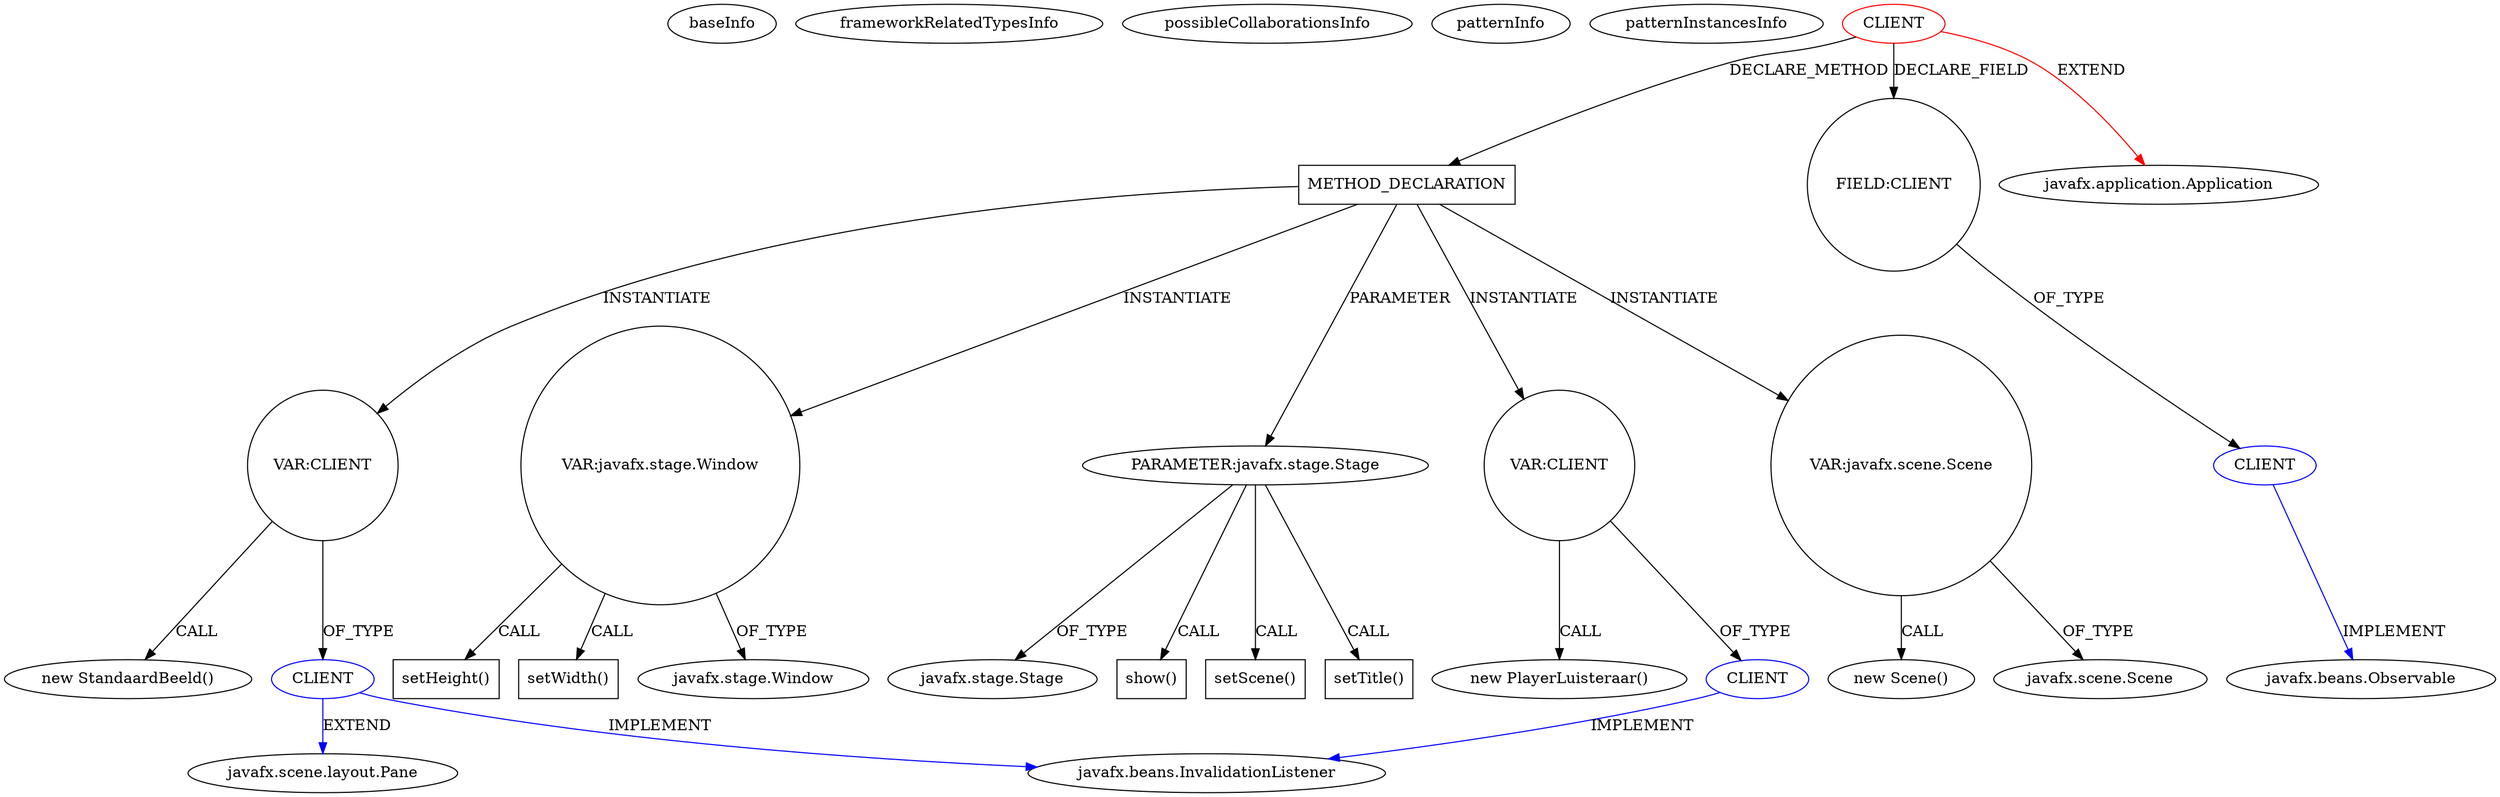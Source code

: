 digraph {
baseInfo[graphId=4467,category="pattern",isAnonymous=false,possibleRelation=true]
frameworkRelatedTypesInfo[0="javafx.application.Application"]
possibleCollaborationsInfo[0="4467~FIELD_TYPE_DECLARATION-~javafx.application.Application ~javafx.beans.Observable ~false~false",1="4467~INSTANTIATION-CLIENT_METHOD_DECLARATION-~javafx.application.Application ~javafx.beans.InvalidationListener javafx.scene.layout.Pane ~false~false",2="4467~INSTANTIATION-CLIENT_METHOD_DECLARATION-~javafx.application.Application ~javafx.beans.InvalidationListener ~false~false"]
patternInfo[frequency=2.0,patternRootClient=0]
patternInstancesInfo[0="sebbafer-Sebanana~/sebbafer-Sebanana/Sebanana-master/src/sebanana/Test3.java~Test3~4107",1="sebbafer-Sebanana~/sebbafer-Sebanana/Sebanana-master/src/sebanana/Test4.java~Test4~4110"]
15[label="new StandaardBeeld()",vertexType="CONSTRUCTOR_CALL",isFrameworkType=false]
16[label="VAR:CLIENT",vertexType="VARIABLE_EXPRESION",isFrameworkType=false,shape=circle]
7[label="METHOD_DECLARATION",vertexType="CLIENT_METHOD_DECLARATION",isFrameworkType=false,shape=box]
40[label="VAR:javafx.stage.Window",vertexType="VARIABLE_EXPRESION",isFrameworkType=false,shape=circle]
44[label="setHeight()",vertexType="INSIDE_CALL",isFrameworkType=false,shape=box]
0[label="CLIENT",vertexType="ROOT_CLIENT_CLASS_DECLARATION",isFrameworkType=false,color=red]
8[label="PARAMETER:javafx.stage.Stage",vertexType="PARAMETER_DECLARATION",isFrameworkType=false]
2[label="FIELD:CLIENT",vertexType="FIELD_DECLARATION",isFrameworkType=false,shape=circle]
21[label="VAR:CLIENT",vertexType="VARIABLE_EXPRESION",isFrameworkType=false,shape=circle]
20[label="new PlayerLuisteraar()",vertexType="CONSTRUCTOR_CALL",isFrameworkType=false]
9[label="javafx.stage.Stage",vertexType="FRAMEWORK_CLASS_TYPE",isFrameworkType=false]
46[label="show()",vertexType="INSIDE_CALL",isFrameworkType=false,shape=box]
1[label="javafx.application.Application",vertexType="FRAMEWORK_CLASS_TYPE",isFrameworkType=false]
41[label="setWidth()",vertexType="INSIDE_CALL",isFrameworkType=false,shape=box]
42[label="javafx.stage.Window",vertexType="FRAMEWORK_CLASS_TYPE",isFrameworkType=false]
36[label="setScene()",vertexType="INSIDE_CALL",isFrameworkType=false,shape=box]
11[label="setTitle()",vertexType="INSIDE_CALL",isFrameworkType=false,shape=box]
38[label="VAR:javafx.scene.Scene",vertexType="VARIABLE_EXPRESION",isFrameworkType=false,shape=circle]
37[label="new Scene()",vertexType="CONSTRUCTOR_CALL",isFrameworkType=false]
39[label="javafx.scene.Scene",vertexType="FRAMEWORK_CLASS_TYPE",isFrameworkType=false]
3[label="CLIENT",vertexType="REFERENCE_CLIENT_CLASS_DECLARATION",isFrameworkType=false,color=blue]
4[label="javafx.beans.Observable",vertexType="FRAMEWORK_INTERFACE_TYPE",isFrameworkType=false]
17[label="CLIENT",vertexType="REFERENCE_CLIENT_CLASS_DECLARATION",isFrameworkType=false,color=blue]
18[label="javafx.scene.layout.Pane",vertexType="FRAMEWORK_CLASS_TYPE",isFrameworkType=false]
19[label="javafx.beans.InvalidationListener",vertexType="FRAMEWORK_INTERFACE_TYPE",isFrameworkType=false]
22[label="CLIENT",vertexType="REFERENCE_CLIENT_CLASS_DECLARATION",isFrameworkType=false,color=blue]
0->1[label="EXTEND",color=red]
7->38[label="INSTANTIATE"]
7->16[label="INSTANTIATE"]
17->19[label="IMPLEMENT",color=blue]
40->41[label="CALL"]
8->36[label="CALL"]
21->22[label="OF_TYPE"]
38->39[label="OF_TYPE"]
40->44[label="CALL"]
21->20[label="CALL"]
22->19[label="IMPLEMENT",color=blue]
16->17[label="OF_TYPE"]
8->11[label="CALL"]
8->9[label="OF_TYPE"]
40->42[label="OF_TYPE"]
3->4[label="IMPLEMENT",color=blue]
2->3[label="OF_TYPE"]
17->18[label="EXTEND",color=blue]
0->2[label="DECLARE_FIELD"]
7->40[label="INSTANTIATE"]
8->46[label="CALL"]
7->21[label="INSTANTIATE"]
0->7[label="DECLARE_METHOD"]
38->37[label="CALL"]
16->15[label="CALL"]
7->8[label="PARAMETER"]
}
